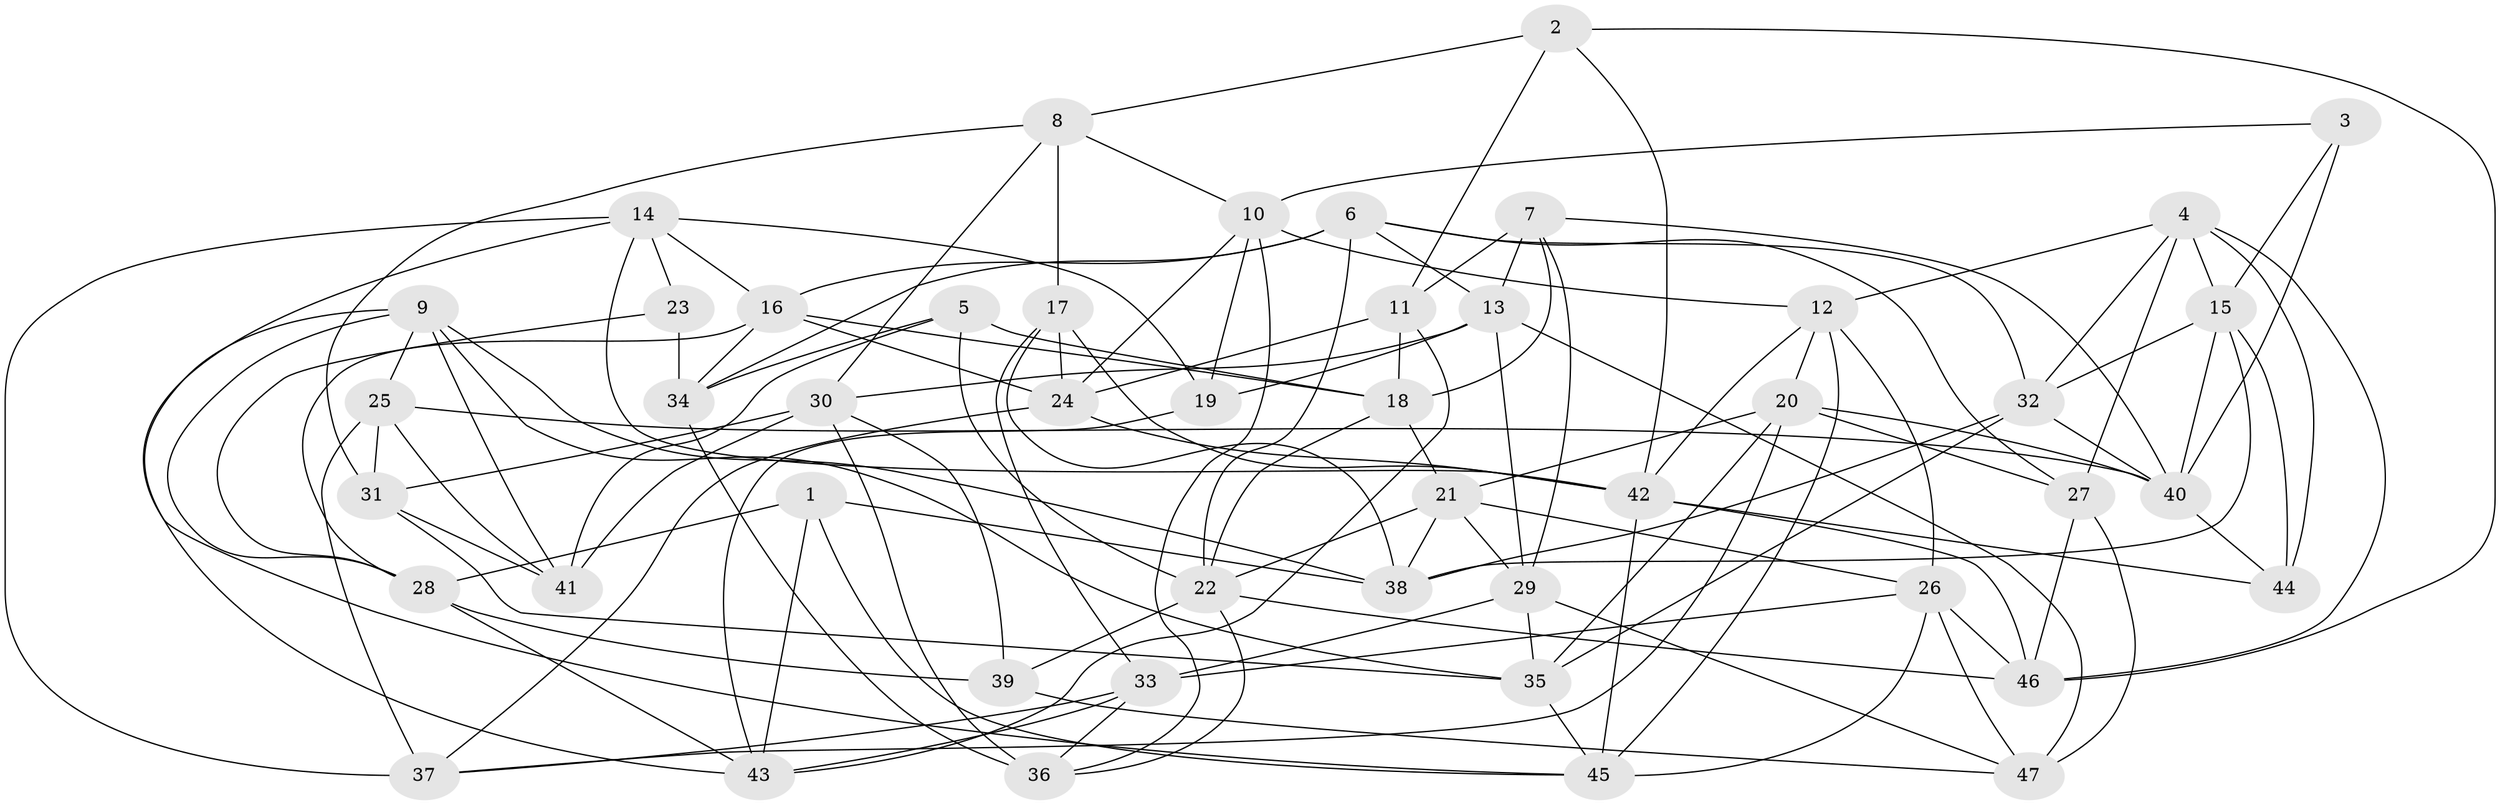 // original degree distribution, {4: 1.0}
// Generated by graph-tools (version 1.1) at 2025/02/03/09/25 03:02:54]
// undirected, 47 vertices, 128 edges
graph export_dot {
graph [start="1"]
  node [color=gray90,style=filled];
  1;
  2;
  3;
  4;
  5;
  6;
  7;
  8;
  9;
  10;
  11;
  12;
  13;
  14;
  15;
  16;
  17;
  18;
  19;
  20;
  21;
  22;
  23;
  24;
  25;
  26;
  27;
  28;
  29;
  30;
  31;
  32;
  33;
  34;
  35;
  36;
  37;
  38;
  39;
  40;
  41;
  42;
  43;
  44;
  45;
  46;
  47;
  1 -- 28 [weight=1.0];
  1 -- 38 [weight=1.0];
  1 -- 43 [weight=1.0];
  1 -- 45 [weight=1.0];
  2 -- 8 [weight=1.0];
  2 -- 11 [weight=1.0];
  2 -- 42 [weight=1.0];
  2 -- 46 [weight=1.0];
  3 -- 10 [weight=1.0];
  3 -- 15 [weight=1.0];
  3 -- 40 [weight=2.0];
  4 -- 12 [weight=1.0];
  4 -- 15 [weight=1.0];
  4 -- 27 [weight=1.0];
  4 -- 32 [weight=1.0];
  4 -- 44 [weight=1.0];
  4 -- 46 [weight=1.0];
  5 -- 18 [weight=1.0];
  5 -- 22 [weight=1.0];
  5 -- 34 [weight=1.0];
  5 -- 41 [weight=1.0];
  6 -- 13 [weight=1.0];
  6 -- 16 [weight=1.0];
  6 -- 22 [weight=1.0];
  6 -- 27 [weight=1.0];
  6 -- 32 [weight=1.0];
  6 -- 34 [weight=1.0];
  7 -- 11 [weight=2.0];
  7 -- 13 [weight=1.0];
  7 -- 18 [weight=1.0];
  7 -- 29 [weight=1.0];
  7 -- 40 [weight=1.0];
  8 -- 10 [weight=1.0];
  8 -- 17 [weight=2.0];
  8 -- 30 [weight=1.0];
  8 -- 31 [weight=1.0];
  9 -- 25 [weight=1.0];
  9 -- 28 [weight=1.0];
  9 -- 35 [weight=1.0];
  9 -- 38 [weight=1.0];
  9 -- 41 [weight=1.0];
  9 -- 43 [weight=1.0];
  10 -- 12 [weight=1.0];
  10 -- 19 [weight=1.0];
  10 -- 24 [weight=1.0];
  10 -- 36 [weight=1.0];
  11 -- 18 [weight=1.0];
  11 -- 24 [weight=1.0];
  11 -- 43 [weight=1.0];
  12 -- 20 [weight=1.0];
  12 -- 26 [weight=1.0];
  12 -- 42 [weight=1.0];
  12 -- 45 [weight=1.0];
  13 -- 19 [weight=1.0];
  13 -- 29 [weight=1.0];
  13 -- 30 [weight=1.0];
  13 -- 47 [weight=1.0];
  14 -- 16 [weight=1.0];
  14 -- 19 [weight=1.0];
  14 -- 23 [weight=1.0];
  14 -- 37 [weight=1.0];
  14 -- 42 [weight=1.0];
  14 -- 45 [weight=1.0];
  15 -- 32 [weight=1.0];
  15 -- 38 [weight=1.0];
  15 -- 40 [weight=1.0];
  15 -- 44 [weight=1.0];
  16 -- 18 [weight=1.0];
  16 -- 24 [weight=1.0];
  16 -- 28 [weight=1.0];
  16 -- 34 [weight=1.0];
  17 -- 24 [weight=1.0];
  17 -- 33 [weight=1.0];
  17 -- 38 [weight=1.0];
  17 -- 42 [weight=1.0];
  18 -- 21 [weight=1.0];
  18 -- 22 [weight=1.0];
  19 -- 43 [weight=1.0];
  20 -- 21 [weight=1.0];
  20 -- 27 [weight=1.0];
  20 -- 35 [weight=1.0];
  20 -- 37 [weight=1.0];
  20 -- 40 [weight=1.0];
  21 -- 22 [weight=1.0];
  21 -- 26 [weight=1.0];
  21 -- 29 [weight=1.0];
  21 -- 38 [weight=1.0];
  22 -- 36 [weight=2.0];
  22 -- 39 [weight=1.0];
  22 -- 46 [weight=1.0];
  23 -- 28 [weight=1.0];
  23 -- 34 [weight=2.0];
  24 -- 37 [weight=1.0];
  24 -- 42 [weight=1.0];
  25 -- 31 [weight=1.0];
  25 -- 37 [weight=2.0];
  25 -- 40 [weight=1.0];
  25 -- 41 [weight=1.0];
  26 -- 33 [weight=1.0];
  26 -- 45 [weight=1.0];
  26 -- 46 [weight=1.0];
  26 -- 47 [weight=1.0];
  27 -- 46 [weight=1.0];
  27 -- 47 [weight=2.0];
  28 -- 39 [weight=1.0];
  28 -- 43 [weight=1.0];
  29 -- 33 [weight=1.0];
  29 -- 35 [weight=1.0];
  29 -- 47 [weight=1.0];
  30 -- 31 [weight=1.0];
  30 -- 36 [weight=3.0];
  30 -- 39 [weight=1.0];
  30 -- 41 [weight=1.0];
  31 -- 35 [weight=1.0];
  31 -- 41 [weight=2.0];
  32 -- 35 [weight=1.0];
  32 -- 38 [weight=1.0];
  32 -- 40 [weight=1.0];
  33 -- 36 [weight=1.0];
  33 -- 37 [weight=1.0];
  33 -- 43 [weight=1.0];
  34 -- 36 [weight=1.0];
  35 -- 45 [weight=1.0];
  39 -- 47 [weight=1.0];
  40 -- 44 [weight=1.0];
  42 -- 44 [weight=1.0];
  42 -- 45 [weight=1.0];
  42 -- 46 [weight=1.0];
}
